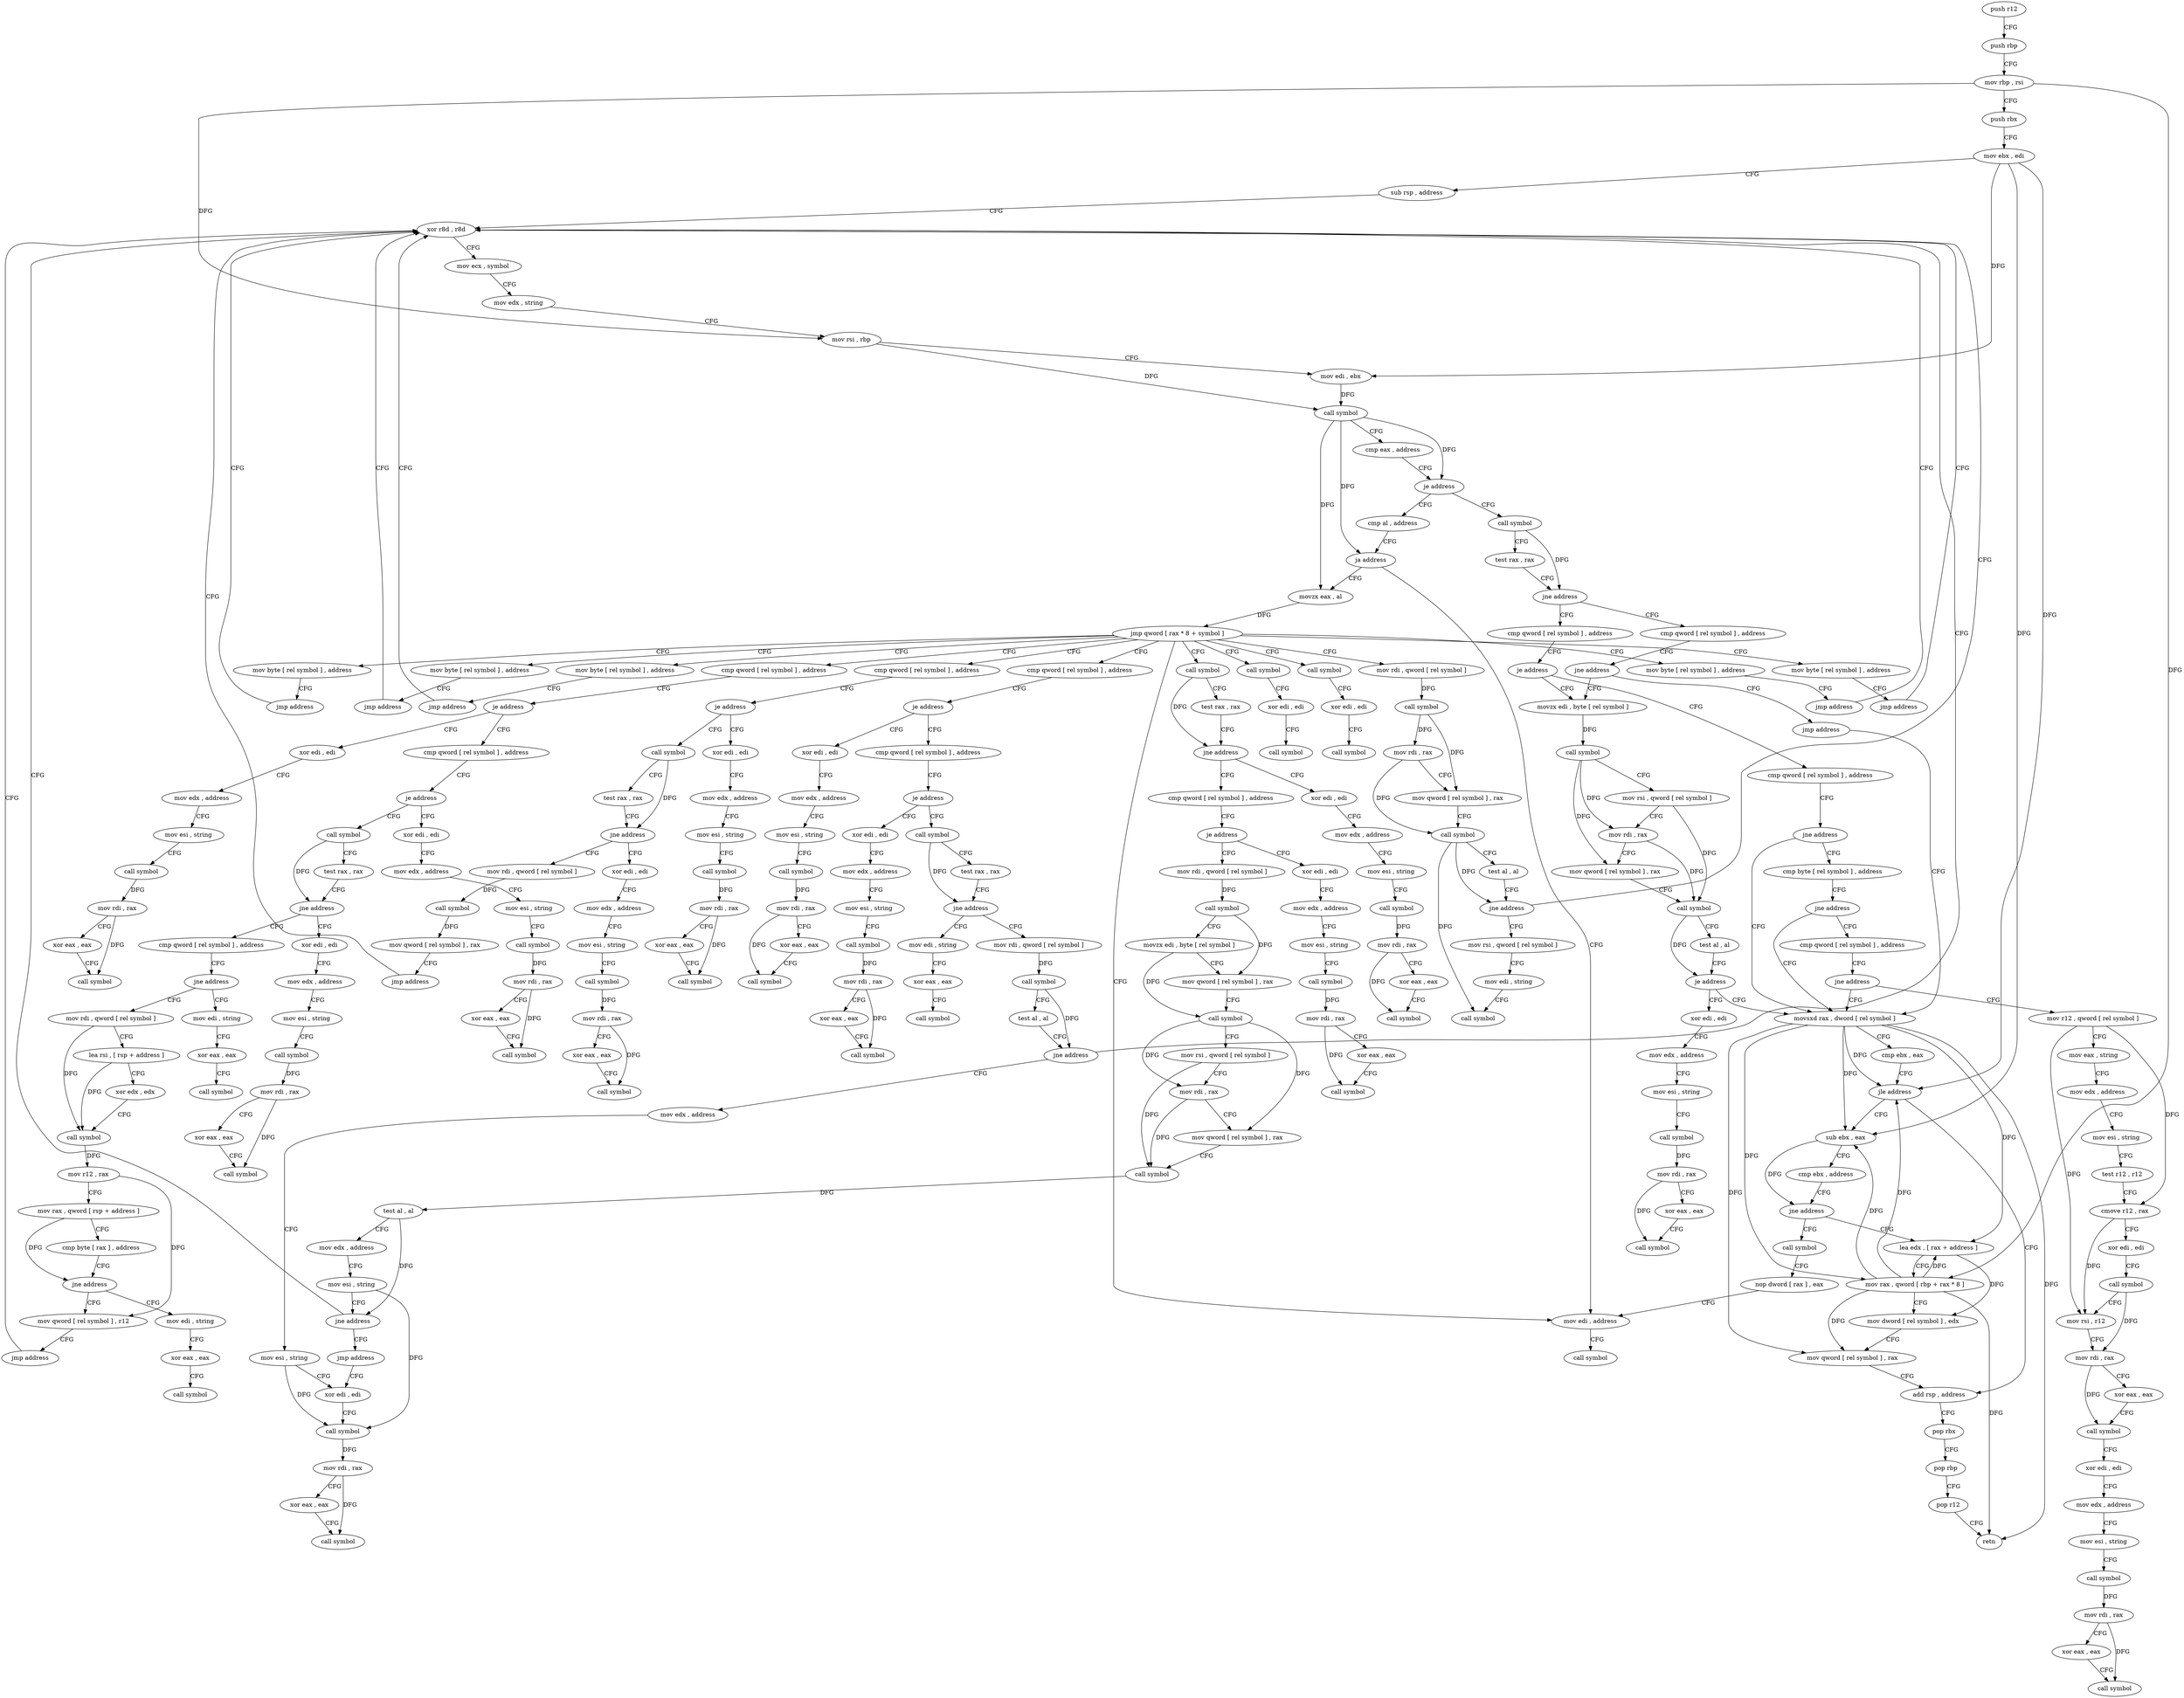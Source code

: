 digraph "func" {
"4216544" [label = "push r12" ]
"4216546" [label = "push rbp" ]
"4216547" [label = "mov rbp , rsi" ]
"4216550" [label = "push rbx" ]
"4216551" [label = "mov ebx , edi" ]
"4216553" [label = "sub rsp , address" ]
"4216557" [label = "xor r8d , r8d" ]
"4217320" [label = "call symbol" ]
"4217325" [label = "test rax , rax" ]
"4217328" [label = "jne address" ]
"4217728" [label = "cmp qword [ rel symbol ] , address" ]
"4217334" [label = "cmp qword [ rel symbol ] , address" ]
"4216589" [label = "cmp al , address" ]
"4216591" [label = "ja address" ]
"4217304" [label = "mov edi , address" ]
"4216597" [label = "movzx eax , al" ]
"4217736" [label = "jne address" ]
"4217348" [label = "movzx edi , byte [ rel symbol ]" ]
"4217742" [label = "jmp address" ]
"4217342" [label = "je address" ]
"4217609" [label = "cmp qword [ rel symbol ] , address" ]
"4217309" [label = "call symbol" ]
"4216600" [label = "jmp qword [ rax * 8 + symbol ]" ]
"4216608" [label = "mov byte [ rel symbol ] , address" ]
"4216624" [label = "mov byte [ rel symbol ] , address" ]
"4216640" [label = "mov byte [ rel symbol ] , address" ]
"4216656" [label = "mov byte [ rel symbol ] , address" ]
"4216672" [label = "cmp qword [ rel symbol ] , address" ]
"4216832" [label = "mov byte [ rel symbol ] , address" ]
"4216848" [label = "cmp qword [ rel symbol ] , address" ]
"4216992" [label = "cmp qword [ rel symbol ] , address" ]
"4217072" [label = "call symbol" ]
"4217200" [label = "mov rdi , qword [ rel symbol ]" ]
"4217264" [label = "call symbol" ]
"4217280" [label = "call symbol" ]
"4217355" [label = "call symbol" ]
"4217360" [label = "mov rsi , qword [ rel symbol ]" ]
"4217367" [label = "mov rdi , rax" ]
"4217370" [label = "mov qword [ rel symbol ] , rax" ]
"4217377" [label = "call symbol" ]
"4217382" [label = "test al , al" ]
"4217384" [label = "je address" ]
"4217747" [label = "xor edi , edi" ]
"4217390" [label = "movsxd rax , dword [ rel symbol ]" ]
"4217617" [label = "jne address" ]
"4217623" [label = "cmp byte [ rel symbol ] , address" ]
"4216615" [label = "jmp address" ]
"4216631" [label = "jmp address" ]
"4216647" [label = "jmp address" ]
"4216663" [label = "jmp address" ]
"4216680" [label = "je address" ]
"4216709" [label = "cmp qword [ rel symbol ] , address" ]
"4216682" [label = "xor edi , edi" ]
"4216839" [label = "jmp address" ]
"4216856" [label = "je address" ]
"4216885" [label = "cmp qword [ rel symbol ] , address" ]
"4216858" [label = "xor edi , edi" ]
"4217000" [label = "je address" ]
"4217029" [label = "call symbol" ]
"4217002" [label = "xor edi , edi" ]
"4217077" [label = "test rax , rax" ]
"4217080" [label = "jne address" ]
"4217504" [label = "xor edi , edi" ]
"4217086" [label = "cmp qword [ rel symbol ] , address" ]
"4217207" [label = "call symbol" ]
"4217212" [label = "mov rdi , rax" ]
"4217215" [label = "mov qword [ rel symbol ] , rax" ]
"4217222" [label = "call symbol" ]
"4217227" [label = "test al , al" ]
"4217229" [label = "jne address" ]
"4217235" [label = "mov rsi , qword [ rel symbol ]" ]
"4217269" [label = "xor edi , edi" ]
"4217271" [label = "call symbol" ]
"4217285" [label = "xor edi , edi" ]
"4217287" [label = "call symbol" ]
"4217749" [label = "mov edx , address" ]
"4217754" [label = "mov esi , string" ]
"4217759" [label = "call symbol" ]
"4217764" [label = "mov rdi , rax" ]
"4217767" [label = "xor eax , eax" ]
"4217769" [label = "call symbol" ]
"4217397" [label = "cmp ebx , eax" ]
"4217399" [label = "jle address" ]
"4217429" [label = "add rsp , address" ]
"4217401" [label = "sub ebx , eax" ]
"4217630" [label = "jne address" ]
"4217636" [label = "cmp qword [ rel symbol ] , address" ]
"4216560" [label = "mov ecx , symbol" ]
"4216565" [label = "mov edx , string" ]
"4216570" [label = "mov rsi , rbp" ]
"4216573" [label = "mov edi , ebx" ]
"4216575" [label = "call symbol" ]
"4216580" [label = "cmp eax , address" ]
"4216583" [label = "je address" ]
"4216717" [label = "je address" ]
"4216746" [label = "call symbol" ]
"4216719" [label = "xor edi , edi" ]
"4216684" [label = "mov edx , address" ]
"4216689" [label = "mov esi , string" ]
"4216694" [label = "call symbol" ]
"4216699" [label = "mov rdi , rax" ]
"4216702" [label = "xor eax , eax" ]
"4216704" [label = "call symbol" ]
"4216893" [label = "je address" ]
"4216922" [label = "call symbol" ]
"4216895" [label = "xor edi , edi" ]
"4216860" [label = "mov edx , address" ]
"4216865" [label = "mov esi , string" ]
"4216870" [label = "call symbol" ]
"4216875" [label = "mov rdi , rax" ]
"4216878" [label = "xor eax , eax" ]
"4216880" [label = "call symbol" ]
"4217034" [label = "test rax , rax" ]
"4217037" [label = "jne address" ]
"4217536" [label = "xor edi , edi" ]
"4217043" [label = "mov rdi , qword [ rel symbol ]" ]
"4217004" [label = "mov edx , address" ]
"4217009" [label = "mov esi , string" ]
"4217014" [label = "call symbol" ]
"4217019" [label = "mov rdi , rax" ]
"4217022" [label = "xor eax , eax" ]
"4217024" [label = "call symbol" ]
"4217506" [label = "mov edx , address" ]
"4217511" [label = "mov esi , string" ]
"4217516" [label = "call symbol" ]
"4217521" [label = "mov rdi , rax" ]
"4217524" [label = "xor eax , eax" ]
"4217526" [label = "call symbol" ]
"4217094" [label = "je address" ]
"4217123" [label = "mov rdi , qword [ rel symbol ]" ]
"4217096" [label = "xor edi , edi" ]
"4217242" [label = "mov edi , string" ]
"4217247" [label = "call symbol" ]
"4217433" [label = "pop rbx" ]
"4217434" [label = "pop rbp" ]
"4217435" [label = "pop r12" ]
"4217437" [label = "retn" ]
"4217403" [label = "cmp ebx , address" ]
"4217406" [label = "jne address" ]
"4217292" [label = "call symbol" ]
"4217408" [label = "lea edx , [ rax + address ]" ]
"4217644" [label = "jne address" ]
"4217650" [label = "mov r12 , qword [ rel symbol ]" ]
"4216751" [label = "test rax , rax" ]
"4216754" [label = "jne address" ]
"4217464" [label = "xor edi , edi" ]
"4216760" [label = "cmp qword [ rel symbol ] , address" ]
"4216721" [label = "mov edx , address" ]
"4216726" [label = "mov esi , string" ]
"4216731" [label = "call symbol" ]
"4216736" [label = "mov rdi , rax" ]
"4216739" [label = "xor eax , eax" ]
"4216741" [label = "call symbol" ]
"4216927" [label = "test rax , rax" ]
"4216930" [label = "jne address" ]
"4217568" [label = "mov edi , string" ]
"4216936" [label = "mov rdi , qword [ rel symbol ]" ]
"4216897" [label = "mov edx , address" ]
"4216902" [label = "mov esi , string" ]
"4216907" [label = "call symbol" ]
"4216912" [label = "mov rdi , rax" ]
"4216915" [label = "xor eax , eax" ]
"4216917" [label = "call symbol" ]
"4217538" [label = "mov edx , address" ]
"4217543" [label = "mov esi , string" ]
"4217548" [label = "call symbol" ]
"4217553" [label = "mov rdi , rax" ]
"4217556" [label = "xor eax , eax" ]
"4217558" [label = "call symbol" ]
"4217050" [label = "call symbol" ]
"4217055" [label = "mov qword [ rel symbol ] , rax" ]
"4217062" [label = "jmp address" ]
"4217130" [label = "call symbol" ]
"4217135" [label = "movzx edi , byte [ rel symbol ]" ]
"4217142" [label = "mov qword [ rel symbol ] , rax" ]
"4217149" [label = "call symbol" ]
"4217154" [label = "mov rsi , qword [ rel symbol ]" ]
"4217161" [label = "mov rdi , rax" ]
"4217164" [label = "mov qword [ rel symbol ] , rax" ]
"4217171" [label = "call symbol" ]
"4217176" [label = "test al , al" ]
"4217178" [label = "mov edx , address" ]
"4217183" [label = "mov esi , string" ]
"4217188" [label = "jne address" ]
"4217194" [label = "jmp address" ]
"4217098" [label = "mov edx , address" ]
"4217103" [label = "mov esi , string" ]
"4217108" [label = "call symbol" ]
"4217113" [label = "mov rdi , rax" ]
"4217116" [label = "xor eax , eax" ]
"4217118" [label = "call symbol" ]
"4217297" [label = "nop dword [ rax ] , eax" ]
"4217411" [label = "mov rax , qword [ rbp + rax * 8 ]" ]
"4217416" [label = "mov dword [ rel symbol ] , edx" ]
"4217422" [label = "mov qword [ rel symbol ] , rax" ]
"4217657" [label = "mov eax , string" ]
"4217662" [label = "mov edx , address" ]
"4217667" [label = "mov esi , string" ]
"4217672" [label = "test r12 , r12" ]
"4217675" [label = "cmove r12 , rax" ]
"4217679" [label = "xor edi , edi" ]
"4217681" [label = "call symbol" ]
"4217686" [label = "mov rsi , r12" ]
"4217689" [label = "mov rdi , rax" ]
"4217692" [label = "xor eax , eax" ]
"4217694" [label = "call symbol" ]
"4217699" [label = "xor edi , edi" ]
"4217701" [label = "mov edx , address" ]
"4217706" [label = "mov esi , string" ]
"4217711" [label = "call symbol" ]
"4217716" [label = "mov rdi , rax" ]
"4217719" [label = "xor eax , eax" ]
"4217721" [label = "call symbol" ]
"4217466" [label = "mov edx , address" ]
"4217471" [label = "mov esi , string" ]
"4217476" [label = "call symbol" ]
"4217481" [label = "mov rdi , rax" ]
"4217484" [label = "xor eax , eax" ]
"4217486" [label = "call symbol" ]
"4216768" [label = "jne address" ]
"4217440" [label = "mov edi , string" ]
"4216774" [label = "mov rdi , qword [ rel symbol ]" ]
"4217573" [label = "xor eax , eax" ]
"4217575" [label = "call symbol" ]
"4216943" [label = "call symbol" ]
"4216948" [label = "test al , al" ]
"4216950" [label = "jne address" ]
"4216956" [label = "mov edx , address" ]
"4216966" [label = "xor edi , edi" ]
"4217445" [label = "xor eax , eax" ]
"4217447" [label = "call symbol" ]
"4216781" [label = "lea rsi , [ rsp + address ]" ]
"4216786" [label = "xor edx , edx" ]
"4216788" [label = "call symbol" ]
"4216793" [label = "mov r12 , rax" ]
"4216796" [label = "mov rax , qword [ rsp + address ]" ]
"4216801" [label = "cmp byte [ rax ] , address" ]
"4216804" [label = "jne address" ]
"4217592" [label = "mov edi , string" ]
"4216810" [label = "mov qword [ rel symbol ] , r12" ]
"4216961" [label = "mov esi , string" ]
"4216968" [label = "call symbol" ]
"4216973" [label = "mov rdi , rax" ]
"4216976" [label = "xor eax , eax" ]
"4216978" [label = "call symbol" ]
"4217597" [label = "xor eax , eax" ]
"4217599" [label = "call symbol" ]
"4216817" [label = "jmp address" ]
"4216544" -> "4216546" [ label = "CFG" ]
"4216546" -> "4216547" [ label = "CFG" ]
"4216547" -> "4216550" [ label = "CFG" ]
"4216547" -> "4216570" [ label = "DFG" ]
"4216547" -> "4217411" [ label = "DFG" ]
"4216550" -> "4216551" [ label = "CFG" ]
"4216551" -> "4216553" [ label = "CFG" ]
"4216551" -> "4216573" [ label = "DFG" ]
"4216551" -> "4217399" [ label = "DFG" ]
"4216551" -> "4217401" [ label = "DFG" ]
"4216553" -> "4216557" [ label = "CFG" ]
"4216557" -> "4216560" [ label = "CFG" ]
"4217320" -> "4217325" [ label = "CFG" ]
"4217320" -> "4217328" [ label = "DFG" ]
"4217325" -> "4217328" [ label = "CFG" ]
"4217328" -> "4217728" [ label = "CFG" ]
"4217328" -> "4217334" [ label = "CFG" ]
"4217728" -> "4217736" [ label = "CFG" ]
"4217334" -> "4217342" [ label = "CFG" ]
"4216589" -> "4216591" [ label = "CFG" ]
"4216591" -> "4217304" [ label = "CFG" ]
"4216591" -> "4216597" [ label = "CFG" ]
"4217304" -> "4217309" [ label = "CFG" ]
"4216597" -> "4216600" [ label = "DFG" ]
"4217736" -> "4217348" [ label = "CFG" ]
"4217736" -> "4217742" [ label = "CFG" ]
"4217348" -> "4217355" [ label = "DFG" ]
"4217742" -> "4217390" [ label = "CFG" ]
"4217342" -> "4217609" [ label = "CFG" ]
"4217342" -> "4217348" [ label = "CFG" ]
"4217609" -> "4217617" [ label = "CFG" ]
"4216600" -> "4216608" [ label = "CFG" ]
"4216600" -> "4216624" [ label = "CFG" ]
"4216600" -> "4216640" [ label = "CFG" ]
"4216600" -> "4216656" [ label = "CFG" ]
"4216600" -> "4216672" [ label = "CFG" ]
"4216600" -> "4216832" [ label = "CFG" ]
"4216600" -> "4216848" [ label = "CFG" ]
"4216600" -> "4216992" [ label = "CFG" ]
"4216600" -> "4217072" [ label = "CFG" ]
"4216600" -> "4217200" [ label = "CFG" ]
"4216600" -> "4217264" [ label = "CFG" ]
"4216600" -> "4217280" [ label = "CFG" ]
"4216600" -> "4217304" [ label = "CFG" ]
"4216608" -> "4216615" [ label = "CFG" ]
"4216624" -> "4216631" [ label = "CFG" ]
"4216640" -> "4216647" [ label = "CFG" ]
"4216656" -> "4216663" [ label = "CFG" ]
"4216672" -> "4216680" [ label = "CFG" ]
"4216832" -> "4216839" [ label = "CFG" ]
"4216848" -> "4216856" [ label = "CFG" ]
"4216992" -> "4217000" [ label = "CFG" ]
"4217072" -> "4217077" [ label = "CFG" ]
"4217072" -> "4217080" [ label = "DFG" ]
"4217200" -> "4217207" [ label = "DFG" ]
"4217264" -> "4217269" [ label = "CFG" ]
"4217280" -> "4217285" [ label = "CFG" ]
"4217355" -> "4217360" [ label = "CFG" ]
"4217355" -> "4217367" [ label = "DFG" ]
"4217355" -> "4217370" [ label = "DFG" ]
"4217360" -> "4217367" [ label = "CFG" ]
"4217360" -> "4217377" [ label = "DFG" ]
"4217367" -> "4217370" [ label = "CFG" ]
"4217367" -> "4217377" [ label = "DFG" ]
"4217370" -> "4217377" [ label = "CFG" ]
"4217377" -> "4217382" [ label = "CFG" ]
"4217377" -> "4217384" [ label = "DFG" ]
"4217382" -> "4217384" [ label = "CFG" ]
"4217384" -> "4217747" [ label = "CFG" ]
"4217384" -> "4217390" [ label = "CFG" ]
"4217747" -> "4217749" [ label = "CFG" ]
"4217390" -> "4217397" [ label = "CFG" ]
"4217390" -> "4217399" [ label = "DFG" ]
"4217390" -> "4217437" [ label = "DFG" ]
"4217390" -> "4217401" [ label = "DFG" ]
"4217390" -> "4217408" [ label = "DFG" ]
"4217390" -> "4217411" [ label = "DFG" ]
"4217390" -> "4217422" [ label = "DFG" ]
"4217617" -> "4217390" [ label = "CFG" ]
"4217617" -> "4217623" [ label = "CFG" ]
"4217623" -> "4217630" [ label = "CFG" ]
"4216615" -> "4216557" [ label = "CFG" ]
"4216631" -> "4216557" [ label = "CFG" ]
"4216647" -> "4216557" [ label = "CFG" ]
"4216663" -> "4216557" [ label = "CFG" ]
"4216680" -> "4216709" [ label = "CFG" ]
"4216680" -> "4216682" [ label = "CFG" ]
"4216709" -> "4216717" [ label = "CFG" ]
"4216682" -> "4216684" [ label = "CFG" ]
"4216839" -> "4216557" [ label = "CFG" ]
"4216856" -> "4216885" [ label = "CFG" ]
"4216856" -> "4216858" [ label = "CFG" ]
"4216885" -> "4216893" [ label = "CFG" ]
"4216858" -> "4216860" [ label = "CFG" ]
"4217000" -> "4217029" [ label = "CFG" ]
"4217000" -> "4217002" [ label = "CFG" ]
"4217029" -> "4217034" [ label = "CFG" ]
"4217029" -> "4217037" [ label = "DFG" ]
"4217002" -> "4217004" [ label = "CFG" ]
"4217077" -> "4217080" [ label = "CFG" ]
"4217080" -> "4217504" [ label = "CFG" ]
"4217080" -> "4217086" [ label = "CFG" ]
"4217504" -> "4217506" [ label = "CFG" ]
"4217086" -> "4217094" [ label = "CFG" ]
"4217207" -> "4217212" [ label = "DFG" ]
"4217207" -> "4217215" [ label = "DFG" ]
"4217212" -> "4217215" [ label = "CFG" ]
"4217212" -> "4217222" [ label = "DFG" ]
"4217215" -> "4217222" [ label = "CFG" ]
"4217222" -> "4217227" [ label = "CFG" ]
"4217222" -> "4217229" [ label = "DFG" ]
"4217222" -> "4217247" [ label = "DFG" ]
"4217227" -> "4217229" [ label = "CFG" ]
"4217229" -> "4216557" [ label = "CFG" ]
"4217229" -> "4217235" [ label = "CFG" ]
"4217235" -> "4217242" [ label = "CFG" ]
"4217269" -> "4217271" [ label = "CFG" ]
"4217285" -> "4217287" [ label = "CFG" ]
"4217749" -> "4217754" [ label = "CFG" ]
"4217754" -> "4217759" [ label = "CFG" ]
"4217759" -> "4217764" [ label = "DFG" ]
"4217764" -> "4217767" [ label = "CFG" ]
"4217764" -> "4217769" [ label = "DFG" ]
"4217767" -> "4217769" [ label = "CFG" ]
"4217397" -> "4217399" [ label = "CFG" ]
"4217399" -> "4217429" [ label = "CFG" ]
"4217399" -> "4217401" [ label = "CFG" ]
"4217429" -> "4217433" [ label = "CFG" ]
"4217401" -> "4217403" [ label = "CFG" ]
"4217401" -> "4217406" [ label = "DFG" ]
"4217630" -> "4217390" [ label = "CFG" ]
"4217630" -> "4217636" [ label = "CFG" ]
"4217636" -> "4217644" [ label = "CFG" ]
"4216560" -> "4216565" [ label = "CFG" ]
"4216565" -> "4216570" [ label = "CFG" ]
"4216570" -> "4216573" [ label = "CFG" ]
"4216570" -> "4216575" [ label = "DFG" ]
"4216573" -> "4216575" [ label = "DFG" ]
"4216575" -> "4216580" [ label = "CFG" ]
"4216575" -> "4216583" [ label = "DFG" ]
"4216575" -> "4216591" [ label = "DFG" ]
"4216575" -> "4216597" [ label = "DFG" ]
"4216580" -> "4216583" [ label = "CFG" ]
"4216583" -> "4217320" [ label = "CFG" ]
"4216583" -> "4216589" [ label = "CFG" ]
"4216717" -> "4216746" [ label = "CFG" ]
"4216717" -> "4216719" [ label = "CFG" ]
"4216746" -> "4216751" [ label = "CFG" ]
"4216746" -> "4216754" [ label = "DFG" ]
"4216719" -> "4216721" [ label = "CFG" ]
"4216684" -> "4216689" [ label = "CFG" ]
"4216689" -> "4216694" [ label = "CFG" ]
"4216694" -> "4216699" [ label = "DFG" ]
"4216699" -> "4216702" [ label = "CFG" ]
"4216699" -> "4216704" [ label = "DFG" ]
"4216702" -> "4216704" [ label = "CFG" ]
"4216893" -> "4216922" [ label = "CFG" ]
"4216893" -> "4216895" [ label = "CFG" ]
"4216922" -> "4216927" [ label = "CFG" ]
"4216922" -> "4216930" [ label = "DFG" ]
"4216895" -> "4216897" [ label = "CFG" ]
"4216860" -> "4216865" [ label = "CFG" ]
"4216865" -> "4216870" [ label = "CFG" ]
"4216870" -> "4216875" [ label = "DFG" ]
"4216875" -> "4216878" [ label = "CFG" ]
"4216875" -> "4216880" [ label = "DFG" ]
"4216878" -> "4216880" [ label = "CFG" ]
"4217034" -> "4217037" [ label = "CFG" ]
"4217037" -> "4217536" [ label = "CFG" ]
"4217037" -> "4217043" [ label = "CFG" ]
"4217536" -> "4217538" [ label = "CFG" ]
"4217043" -> "4217050" [ label = "DFG" ]
"4217004" -> "4217009" [ label = "CFG" ]
"4217009" -> "4217014" [ label = "CFG" ]
"4217014" -> "4217019" [ label = "DFG" ]
"4217019" -> "4217022" [ label = "CFG" ]
"4217019" -> "4217024" [ label = "DFG" ]
"4217022" -> "4217024" [ label = "CFG" ]
"4217506" -> "4217511" [ label = "CFG" ]
"4217511" -> "4217516" [ label = "CFG" ]
"4217516" -> "4217521" [ label = "DFG" ]
"4217521" -> "4217524" [ label = "CFG" ]
"4217521" -> "4217526" [ label = "DFG" ]
"4217524" -> "4217526" [ label = "CFG" ]
"4217094" -> "4217123" [ label = "CFG" ]
"4217094" -> "4217096" [ label = "CFG" ]
"4217123" -> "4217130" [ label = "DFG" ]
"4217096" -> "4217098" [ label = "CFG" ]
"4217242" -> "4217247" [ label = "CFG" ]
"4217433" -> "4217434" [ label = "CFG" ]
"4217434" -> "4217435" [ label = "CFG" ]
"4217435" -> "4217437" [ label = "CFG" ]
"4217403" -> "4217406" [ label = "CFG" ]
"4217406" -> "4217292" [ label = "CFG" ]
"4217406" -> "4217408" [ label = "CFG" ]
"4217292" -> "4217297" [ label = "CFG" ]
"4217408" -> "4217411" [ label = "CFG" ]
"4217408" -> "4217416" [ label = "DFG" ]
"4217644" -> "4217390" [ label = "CFG" ]
"4217644" -> "4217650" [ label = "CFG" ]
"4217650" -> "4217657" [ label = "CFG" ]
"4217650" -> "4217675" [ label = "DFG" ]
"4217650" -> "4217686" [ label = "DFG" ]
"4216751" -> "4216754" [ label = "CFG" ]
"4216754" -> "4217464" [ label = "CFG" ]
"4216754" -> "4216760" [ label = "CFG" ]
"4217464" -> "4217466" [ label = "CFG" ]
"4216760" -> "4216768" [ label = "CFG" ]
"4216721" -> "4216726" [ label = "CFG" ]
"4216726" -> "4216731" [ label = "CFG" ]
"4216731" -> "4216736" [ label = "DFG" ]
"4216736" -> "4216739" [ label = "CFG" ]
"4216736" -> "4216741" [ label = "DFG" ]
"4216739" -> "4216741" [ label = "CFG" ]
"4216927" -> "4216930" [ label = "CFG" ]
"4216930" -> "4217568" [ label = "CFG" ]
"4216930" -> "4216936" [ label = "CFG" ]
"4217568" -> "4217573" [ label = "CFG" ]
"4216936" -> "4216943" [ label = "DFG" ]
"4216897" -> "4216902" [ label = "CFG" ]
"4216902" -> "4216907" [ label = "CFG" ]
"4216907" -> "4216912" [ label = "DFG" ]
"4216912" -> "4216915" [ label = "CFG" ]
"4216912" -> "4216917" [ label = "DFG" ]
"4216915" -> "4216917" [ label = "CFG" ]
"4217538" -> "4217543" [ label = "CFG" ]
"4217543" -> "4217548" [ label = "CFG" ]
"4217548" -> "4217553" [ label = "DFG" ]
"4217553" -> "4217556" [ label = "CFG" ]
"4217553" -> "4217558" [ label = "DFG" ]
"4217556" -> "4217558" [ label = "CFG" ]
"4217050" -> "4217055" [ label = "DFG" ]
"4217055" -> "4217062" [ label = "CFG" ]
"4217062" -> "4216557" [ label = "CFG" ]
"4217130" -> "4217135" [ label = "CFG" ]
"4217130" -> "4217142" [ label = "DFG" ]
"4217135" -> "4217142" [ label = "CFG" ]
"4217135" -> "4217149" [ label = "DFG" ]
"4217142" -> "4217149" [ label = "CFG" ]
"4217149" -> "4217154" [ label = "CFG" ]
"4217149" -> "4217161" [ label = "DFG" ]
"4217149" -> "4217164" [ label = "DFG" ]
"4217154" -> "4217161" [ label = "CFG" ]
"4217154" -> "4217171" [ label = "DFG" ]
"4217161" -> "4217164" [ label = "CFG" ]
"4217161" -> "4217171" [ label = "DFG" ]
"4217164" -> "4217171" [ label = "CFG" ]
"4217171" -> "4217176" [ label = "DFG" ]
"4217176" -> "4217178" [ label = "CFG" ]
"4217176" -> "4217188" [ label = "DFG" ]
"4217178" -> "4217183" [ label = "CFG" ]
"4217183" -> "4217188" [ label = "CFG" ]
"4217183" -> "4216968" [ label = "DFG" ]
"4217188" -> "4216557" [ label = "CFG" ]
"4217188" -> "4217194" [ label = "CFG" ]
"4217194" -> "4216966" [ label = "CFG" ]
"4217098" -> "4217103" [ label = "CFG" ]
"4217103" -> "4217108" [ label = "CFG" ]
"4217108" -> "4217113" [ label = "DFG" ]
"4217113" -> "4217116" [ label = "CFG" ]
"4217113" -> "4217118" [ label = "DFG" ]
"4217116" -> "4217118" [ label = "CFG" ]
"4217297" -> "4217304" [ label = "CFG" ]
"4217411" -> "4217416" [ label = "CFG" ]
"4217411" -> "4217399" [ label = "DFG" ]
"4217411" -> "4217401" [ label = "DFG" ]
"4217411" -> "4217408" [ label = "DFG" ]
"4217411" -> "4217437" [ label = "DFG" ]
"4217411" -> "4217422" [ label = "DFG" ]
"4217416" -> "4217422" [ label = "CFG" ]
"4217422" -> "4217429" [ label = "CFG" ]
"4217657" -> "4217662" [ label = "CFG" ]
"4217662" -> "4217667" [ label = "CFG" ]
"4217667" -> "4217672" [ label = "CFG" ]
"4217672" -> "4217675" [ label = "CFG" ]
"4217675" -> "4217679" [ label = "CFG" ]
"4217675" -> "4217686" [ label = "DFG" ]
"4217679" -> "4217681" [ label = "CFG" ]
"4217681" -> "4217686" [ label = "CFG" ]
"4217681" -> "4217689" [ label = "DFG" ]
"4217686" -> "4217689" [ label = "CFG" ]
"4217689" -> "4217692" [ label = "CFG" ]
"4217689" -> "4217694" [ label = "DFG" ]
"4217692" -> "4217694" [ label = "CFG" ]
"4217694" -> "4217699" [ label = "CFG" ]
"4217699" -> "4217701" [ label = "CFG" ]
"4217701" -> "4217706" [ label = "CFG" ]
"4217706" -> "4217711" [ label = "CFG" ]
"4217711" -> "4217716" [ label = "DFG" ]
"4217716" -> "4217719" [ label = "CFG" ]
"4217716" -> "4217721" [ label = "DFG" ]
"4217719" -> "4217721" [ label = "CFG" ]
"4217466" -> "4217471" [ label = "CFG" ]
"4217471" -> "4217476" [ label = "CFG" ]
"4217476" -> "4217481" [ label = "DFG" ]
"4217481" -> "4217484" [ label = "CFG" ]
"4217481" -> "4217486" [ label = "DFG" ]
"4217484" -> "4217486" [ label = "CFG" ]
"4216768" -> "4217440" [ label = "CFG" ]
"4216768" -> "4216774" [ label = "CFG" ]
"4217440" -> "4217445" [ label = "CFG" ]
"4216774" -> "4216781" [ label = "CFG" ]
"4216774" -> "4216788" [ label = "DFG" ]
"4217573" -> "4217575" [ label = "CFG" ]
"4216943" -> "4216948" [ label = "CFG" ]
"4216943" -> "4216950" [ label = "DFG" ]
"4216948" -> "4216950" [ label = "CFG" ]
"4216950" -> "4216557" [ label = "CFG" ]
"4216950" -> "4216956" [ label = "CFG" ]
"4216956" -> "4216961" [ label = "CFG" ]
"4216966" -> "4216968" [ label = "CFG" ]
"4217445" -> "4217447" [ label = "CFG" ]
"4216781" -> "4216786" [ label = "CFG" ]
"4216781" -> "4216788" [ label = "DFG" ]
"4216786" -> "4216788" [ label = "CFG" ]
"4216788" -> "4216793" [ label = "DFG" ]
"4216793" -> "4216796" [ label = "CFG" ]
"4216793" -> "4216810" [ label = "DFG" ]
"4216796" -> "4216801" [ label = "CFG" ]
"4216796" -> "4216804" [ label = "DFG" ]
"4216801" -> "4216804" [ label = "CFG" ]
"4216804" -> "4217592" [ label = "CFG" ]
"4216804" -> "4216810" [ label = "CFG" ]
"4217592" -> "4217597" [ label = "CFG" ]
"4216810" -> "4216817" [ label = "CFG" ]
"4216961" -> "4216966" [ label = "CFG" ]
"4216961" -> "4216968" [ label = "DFG" ]
"4216968" -> "4216973" [ label = "DFG" ]
"4216973" -> "4216976" [ label = "CFG" ]
"4216973" -> "4216978" [ label = "DFG" ]
"4216976" -> "4216978" [ label = "CFG" ]
"4217597" -> "4217599" [ label = "CFG" ]
"4216817" -> "4216557" [ label = "CFG" ]
}

